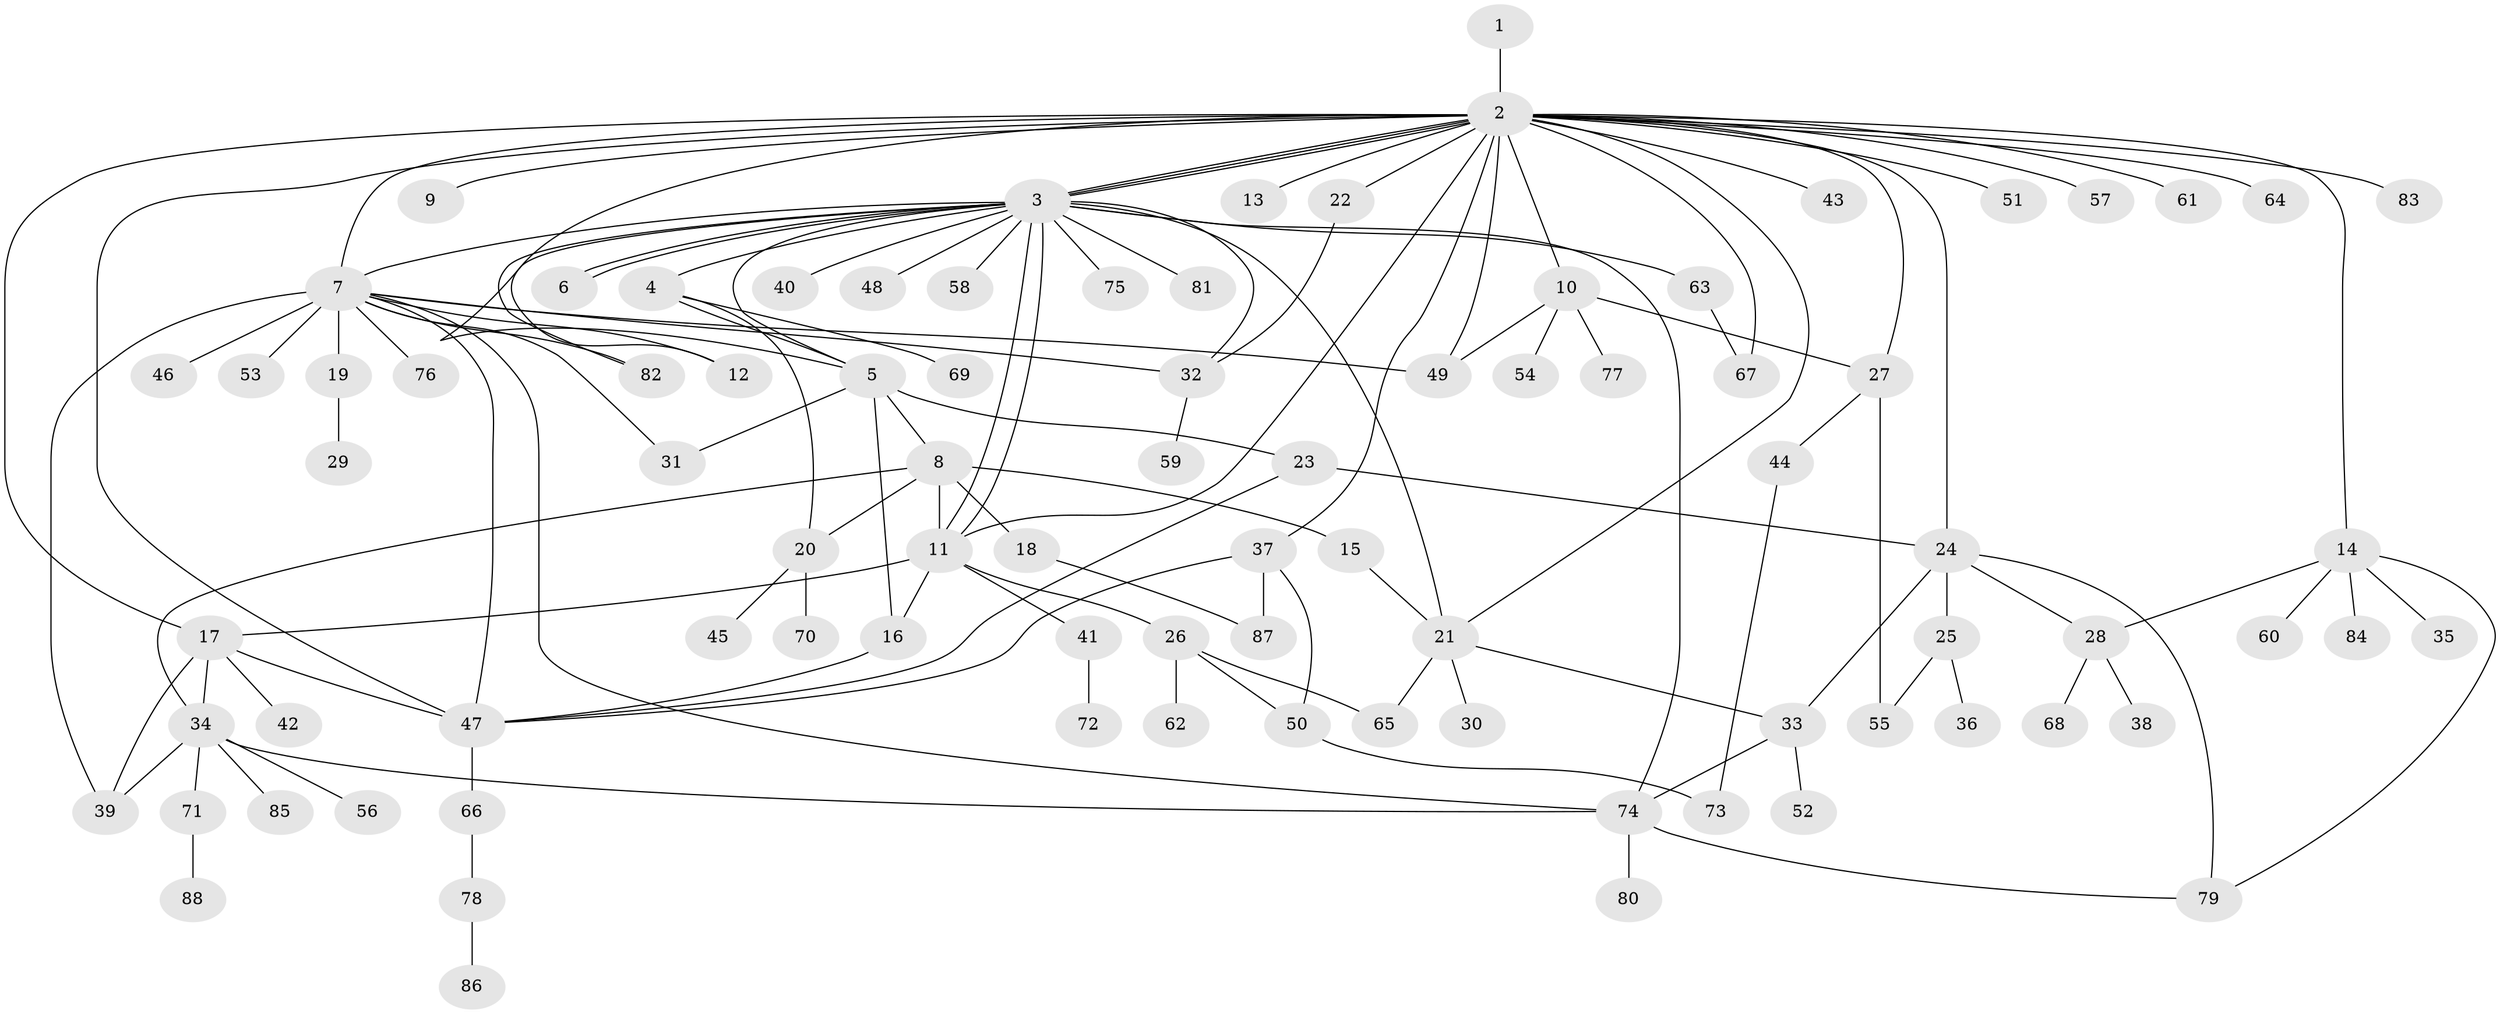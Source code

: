 // Generated by graph-tools (version 1.1) at 2025/14/03/09/25 04:14:41]
// undirected, 88 vertices, 131 edges
graph export_dot {
graph [start="1"]
  node [color=gray90,style=filled];
  1;
  2;
  3;
  4;
  5;
  6;
  7;
  8;
  9;
  10;
  11;
  12;
  13;
  14;
  15;
  16;
  17;
  18;
  19;
  20;
  21;
  22;
  23;
  24;
  25;
  26;
  27;
  28;
  29;
  30;
  31;
  32;
  33;
  34;
  35;
  36;
  37;
  38;
  39;
  40;
  41;
  42;
  43;
  44;
  45;
  46;
  47;
  48;
  49;
  50;
  51;
  52;
  53;
  54;
  55;
  56;
  57;
  58;
  59;
  60;
  61;
  62;
  63;
  64;
  65;
  66;
  67;
  68;
  69;
  70;
  71;
  72;
  73;
  74;
  75;
  76;
  77;
  78;
  79;
  80;
  81;
  82;
  83;
  84;
  85;
  86;
  87;
  88;
  1 -- 2;
  2 -- 3;
  2 -- 3;
  2 -- 3;
  2 -- 5;
  2 -- 7;
  2 -- 9;
  2 -- 10;
  2 -- 11;
  2 -- 13;
  2 -- 14;
  2 -- 17;
  2 -- 21;
  2 -- 22;
  2 -- 24;
  2 -- 27;
  2 -- 37;
  2 -- 43;
  2 -- 47;
  2 -- 49;
  2 -- 51;
  2 -- 57;
  2 -- 61;
  2 -- 64;
  2 -- 67;
  2 -- 83;
  3 -- 4;
  3 -- 5;
  3 -- 6;
  3 -- 6;
  3 -- 7;
  3 -- 11;
  3 -- 11;
  3 -- 12;
  3 -- 21;
  3 -- 32;
  3 -- 40;
  3 -- 48;
  3 -- 58;
  3 -- 63;
  3 -- 74;
  3 -- 75;
  3 -- 81;
  3 -- 82;
  4 -- 5;
  4 -- 20;
  4 -- 69;
  5 -- 8;
  5 -- 16;
  5 -- 23;
  5 -- 31;
  7 -- 12;
  7 -- 19;
  7 -- 31;
  7 -- 32;
  7 -- 39;
  7 -- 46;
  7 -- 47;
  7 -- 49;
  7 -- 53;
  7 -- 74;
  7 -- 76;
  7 -- 82;
  8 -- 11;
  8 -- 15;
  8 -- 18;
  8 -- 20;
  8 -- 34;
  10 -- 27;
  10 -- 49;
  10 -- 54;
  10 -- 77;
  11 -- 16;
  11 -- 17;
  11 -- 26;
  11 -- 41;
  14 -- 28;
  14 -- 35;
  14 -- 60;
  14 -- 79;
  14 -- 84;
  15 -- 21;
  16 -- 47;
  17 -- 34;
  17 -- 39;
  17 -- 42;
  17 -- 47;
  18 -- 87;
  19 -- 29;
  20 -- 45;
  20 -- 70;
  21 -- 30;
  21 -- 33;
  21 -- 65;
  22 -- 32;
  23 -- 24;
  23 -- 47;
  24 -- 25;
  24 -- 28;
  24 -- 33;
  24 -- 79;
  25 -- 36;
  25 -- 55;
  26 -- 50;
  26 -- 62;
  26 -- 65;
  27 -- 44;
  27 -- 55;
  28 -- 38;
  28 -- 68;
  32 -- 59;
  33 -- 52;
  33 -- 74;
  34 -- 39;
  34 -- 56;
  34 -- 71;
  34 -- 74;
  34 -- 85;
  37 -- 47;
  37 -- 50;
  37 -- 87;
  41 -- 72;
  44 -- 73;
  47 -- 66;
  50 -- 73;
  63 -- 67;
  66 -- 78;
  71 -- 88;
  74 -- 79;
  74 -- 80;
  78 -- 86;
}
